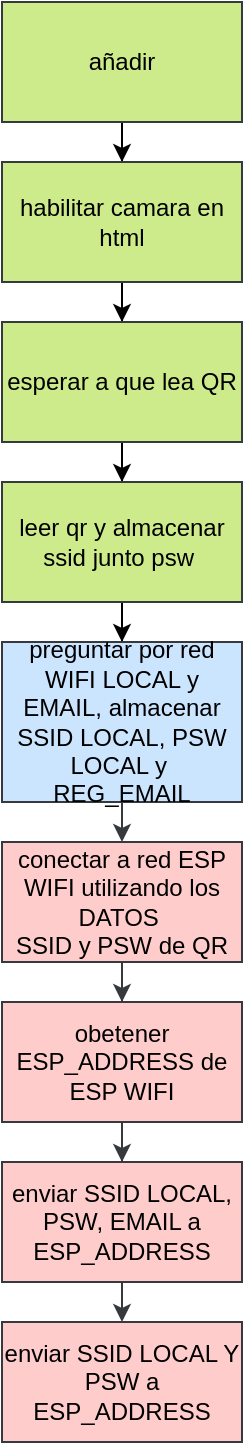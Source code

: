<mxfile version="14.8.3" type="github">
  <diagram id="zksOzhmgCKHxx3TI2H-X" name="Page-1">
    <mxGraphModel dx="983" dy="430" grid="1" gridSize="10" guides="1" tooltips="1" connect="1" arrows="1" fold="1" page="1" pageScale="1" pageWidth="850" pageHeight="1100" math="0" shadow="0">
      <root>
        <mxCell id="0" />
        <mxCell id="1" parent="0" />
        <mxCell id="tDVwCrI6mQzgKmQ2pOSk-4" value="" style="edgeStyle=orthogonalEdgeStyle;rounded=0;orthogonalLoop=1;jettySize=auto;html=1;" parent="1" source="tDVwCrI6mQzgKmQ2pOSk-2" target="tDVwCrI6mQzgKmQ2pOSk-3" edge="1">
          <mxGeometry relative="1" as="geometry" />
        </mxCell>
        <mxCell id="tDVwCrI6mQzgKmQ2pOSk-2" value="añadir" style="rounded=0;whiteSpace=wrap;html=1;fillColor=#cdeb8b;strokeColor=#36393d;" parent="1" vertex="1">
          <mxGeometry x="290" y="90" width="120" height="60" as="geometry" />
        </mxCell>
        <mxCell id="tDVwCrI6mQzgKmQ2pOSk-6" value="" style="edgeStyle=orthogonalEdgeStyle;rounded=0;orthogonalLoop=1;jettySize=auto;html=1;" parent="1" source="tDVwCrI6mQzgKmQ2pOSk-3" target="tDVwCrI6mQzgKmQ2pOSk-5" edge="1">
          <mxGeometry relative="1" as="geometry" />
        </mxCell>
        <mxCell id="tDVwCrI6mQzgKmQ2pOSk-3" value="habilitar camara en html" style="rounded=0;whiteSpace=wrap;html=1;fillColor=#cdeb8b;strokeColor=#36393d;" parent="1" vertex="1">
          <mxGeometry x="290" y="170" width="120" height="60" as="geometry" />
        </mxCell>
        <mxCell id="tDVwCrI6mQzgKmQ2pOSk-8" value="" style="edgeStyle=orthogonalEdgeStyle;rounded=0;orthogonalLoop=1;jettySize=auto;html=1;" parent="1" source="tDVwCrI6mQzgKmQ2pOSk-5" target="tDVwCrI6mQzgKmQ2pOSk-7" edge="1">
          <mxGeometry relative="1" as="geometry" />
        </mxCell>
        <mxCell id="tDVwCrI6mQzgKmQ2pOSk-5" value="esperar a que lea QR" style="whiteSpace=wrap;html=1;rounded=0;fillColor=#cdeb8b;strokeColor=#36393d;" parent="1" vertex="1">
          <mxGeometry x="290" y="250" width="120" height="60" as="geometry" />
        </mxCell>
        <mxCell id="tDVwCrI6mQzgKmQ2pOSk-10" value="" style="edgeStyle=orthogonalEdgeStyle;rounded=0;orthogonalLoop=1;jettySize=auto;html=1;" parent="1" source="tDVwCrI6mQzgKmQ2pOSk-7" target="tDVwCrI6mQzgKmQ2pOSk-9" edge="1">
          <mxGeometry relative="1" as="geometry" />
        </mxCell>
        <mxCell id="tDVwCrI6mQzgKmQ2pOSk-7" value="leer qr y almacenar ssid junto psw&amp;nbsp;" style="whiteSpace=wrap;html=1;rounded=0;fillColor=#cdeb8b;strokeColor=#36393d;" parent="1" vertex="1">
          <mxGeometry x="290" y="330" width="120" height="60" as="geometry" />
        </mxCell>
        <mxCell id="tDVwCrI6mQzgKmQ2pOSk-9" value="preguntar por red WIFI LOCAL y EMAIL, almacenar SSID LOCAL, PSW LOCAL y&amp;nbsp; REG_EMAIL" style="whiteSpace=wrap;html=1;rounded=0;fillColor=#cce5ff;strokeColor=#36393d;" parent="1" vertex="1">
          <mxGeometry x="290" y="410" width="120" height="80" as="geometry" />
        </mxCell>
        <mxCell id="tDVwCrI6mQzgKmQ2pOSk-14" value="" style="edgeStyle=orthogonalEdgeStyle;rounded=0;orthogonalLoop=1;jettySize=auto;html=1;fillColor=#ffcccc;strokeColor=#36393d;" parent="1" source="tDVwCrI6mQzgKmQ2pOSk-11" target="tDVwCrI6mQzgKmQ2pOSk-13" edge="1">
          <mxGeometry relative="1" as="geometry" />
        </mxCell>
        <mxCell id="tDVwCrI6mQzgKmQ2pOSk-11" value="conectar a red ESP WIFI utilizando los DATOS&amp;nbsp;&lt;br&gt;SSID y PSW de QR" style="whiteSpace=wrap;html=1;rounded=0;fillColor=#ffcccc;strokeColor=#36393d;" parent="1" vertex="1">
          <mxGeometry x="290" y="510" width="120" height="60" as="geometry" />
        </mxCell>
        <mxCell id="-vCkx__7l7v42r5ik_Tg-1" style="edgeStyle=orthogonalEdgeStyle;rounded=0;orthogonalLoop=1;jettySize=auto;html=1;fillColor=#ffcccc;strokeColor=#36393d;" edge="1" parent="1" source="tDVwCrI6mQzgKmQ2pOSk-13" target="tDVwCrI6mQzgKmQ2pOSk-19">
          <mxGeometry relative="1" as="geometry" />
        </mxCell>
        <mxCell id="tDVwCrI6mQzgKmQ2pOSk-13" value="&lt;span&gt;obetener ESP_ADDRESS de ESP WIFI&lt;/span&gt;" style="whiteSpace=wrap;html=1;rounded=0;fillColor=#ffcccc;strokeColor=#36393d;" parent="1" vertex="1">
          <mxGeometry x="290" y="590" width="120" height="60" as="geometry" />
        </mxCell>
        <mxCell id="tDVwCrI6mQzgKmQ2pOSk-18" style="edgeStyle=orthogonalEdgeStyle;rounded=0;orthogonalLoop=1;jettySize=auto;html=1;entryX=0.5;entryY=0;entryDx=0;entryDy=0;fillColor=#ffcccc;strokeColor=#36393d;" parent="1" target="tDVwCrI6mQzgKmQ2pOSk-11" edge="1">
          <mxGeometry relative="1" as="geometry">
            <Array as="points" />
            <mxPoint x="350" y="490" as="sourcePoint" />
          </mxGeometry>
        </mxCell>
        <mxCell id="-vCkx__7l7v42r5ik_Tg-3" value="" style="edgeStyle=orthogonalEdgeStyle;rounded=0;orthogonalLoop=1;jettySize=auto;html=1;fillColor=#ffcccc;strokeColor=#36393d;" edge="1" parent="1" source="tDVwCrI6mQzgKmQ2pOSk-19">
          <mxGeometry relative="1" as="geometry">
            <mxPoint x="350" y="750" as="targetPoint" />
          </mxGeometry>
        </mxCell>
        <mxCell id="tDVwCrI6mQzgKmQ2pOSk-19" value="enviar SSID LOCAL, PSW, EMAIL a ESP_ADDRESS" style="whiteSpace=wrap;html=1;rounded=0;fillColor=#ffcccc;strokeColor=#36393d;" parent="1" vertex="1">
          <mxGeometry x="290" y="670" width="120" height="60" as="geometry" />
        </mxCell>
        <mxCell id="-vCkx__7l7v42r5ik_Tg-2" value="enviar SSID LOCAL Y PSW a ESP_ADDRESS" style="whiteSpace=wrap;html=1;rounded=0;fillColor=#ffcccc;strokeColor=#36393d;" vertex="1" parent="1">
          <mxGeometry x="290" y="750" width="120" height="60" as="geometry" />
        </mxCell>
      </root>
    </mxGraphModel>
  </diagram>
</mxfile>
